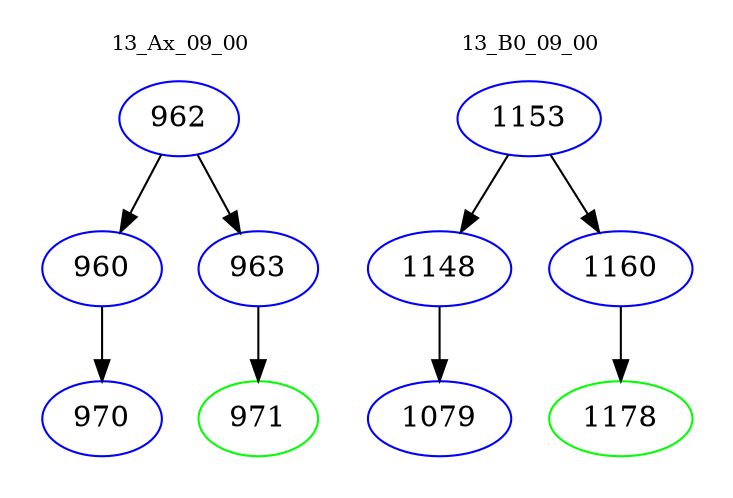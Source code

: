 digraph{
subgraph cluster_0 {
color = white
label = "13_Ax_09_00";
fontsize=10;
T0_962 [label="962", color="blue"]
T0_962 -> T0_960 [color="black"]
T0_960 [label="960", color="blue"]
T0_960 -> T0_970 [color="black"]
T0_970 [label="970", color="blue"]
T0_962 -> T0_963 [color="black"]
T0_963 [label="963", color="blue"]
T0_963 -> T0_971 [color="black"]
T0_971 [label="971", color="green"]
}
subgraph cluster_1 {
color = white
label = "13_B0_09_00";
fontsize=10;
T1_1153 [label="1153", color="blue"]
T1_1153 -> T1_1148 [color="black"]
T1_1148 [label="1148", color="blue"]
T1_1148 -> T1_1079 [color="black"]
T1_1079 [label="1079", color="blue"]
T1_1153 -> T1_1160 [color="black"]
T1_1160 [label="1160", color="blue"]
T1_1160 -> T1_1178 [color="black"]
T1_1178 [label="1178", color="green"]
}
}
